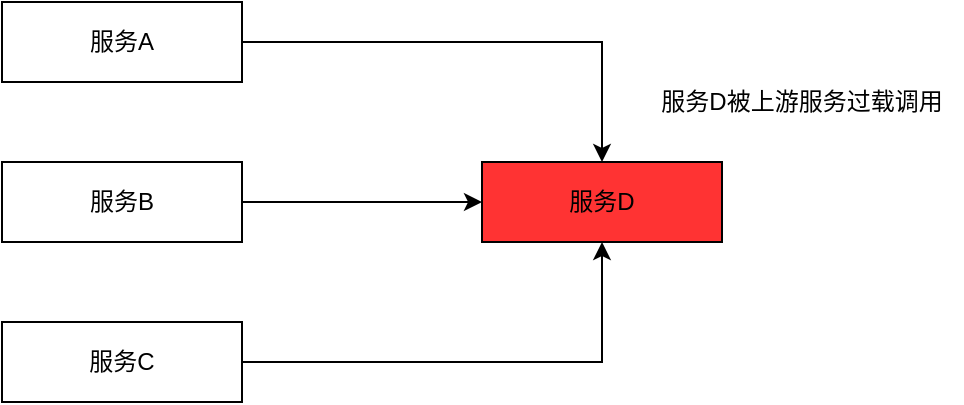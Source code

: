 <mxfile version="13.11.0" type="github">
  <diagram id="12nK50byTR9gr9GhN85a" name="Page-1">
    <mxGraphModel dx="1187" dy="595" grid="1" gridSize="10" guides="1" tooltips="1" connect="1" arrows="1" fold="1" page="1" pageScale="1" pageWidth="827" pageHeight="1169" math="0" shadow="0">
      <root>
        <mxCell id="0" />
        <mxCell id="1" parent="0" />
        <mxCell id="uRCW_eUn2eEL0gXrxuSR-5" style="edgeStyle=orthogonalEdgeStyle;rounded=0;orthogonalLoop=1;jettySize=auto;html=1;exitX=1;exitY=0.5;exitDx=0;exitDy=0;" edge="1" parent="1" source="uRCW_eUn2eEL0gXrxuSR-1" target="uRCW_eUn2eEL0gXrxuSR-4">
          <mxGeometry relative="1" as="geometry" />
        </mxCell>
        <mxCell id="uRCW_eUn2eEL0gXrxuSR-1" value="服务A" style="rounded=0;whiteSpace=wrap;html=1;" vertex="1" parent="1">
          <mxGeometry x="160" y="160" width="120" height="40" as="geometry" />
        </mxCell>
        <mxCell id="uRCW_eUn2eEL0gXrxuSR-6" style="edgeStyle=orthogonalEdgeStyle;rounded=0;orthogonalLoop=1;jettySize=auto;html=1;exitX=1;exitY=0.5;exitDx=0;exitDy=0;entryX=0;entryY=0.5;entryDx=0;entryDy=0;" edge="1" parent="1" source="uRCW_eUn2eEL0gXrxuSR-2" target="uRCW_eUn2eEL0gXrxuSR-4">
          <mxGeometry relative="1" as="geometry" />
        </mxCell>
        <mxCell id="uRCW_eUn2eEL0gXrxuSR-2" value="服务B" style="rounded=0;whiteSpace=wrap;html=1;" vertex="1" parent="1">
          <mxGeometry x="160" y="240" width="120" height="40" as="geometry" />
        </mxCell>
        <mxCell id="uRCW_eUn2eEL0gXrxuSR-7" style="edgeStyle=orthogonalEdgeStyle;rounded=0;orthogonalLoop=1;jettySize=auto;html=1;exitX=1;exitY=0.5;exitDx=0;exitDy=0;entryX=0.5;entryY=1;entryDx=0;entryDy=0;" edge="1" parent="1" source="uRCW_eUn2eEL0gXrxuSR-3" target="uRCW_eUn2eEL0gXrxuSR-4">
          <mxGeometry relative="1" as="geometry" />
        </mxCell>
        <mxCell id="uRCW_eUn2eEL0gXrxuSR-3" value="服务C" style="rounded=0;whiteSpace=wrap;html=1;" vertex="1" parent="1">
          <mxGeometry x="160" y="320" width="120" height="40" as="geometry" />
        </mxCell>
        <mxCell id="uRCW_eUn2eEL0gXrxuSR-4" value="服务D" style="rounded=0;whiteSpace=wrap;html=1;fillColor=#FF3333;" vertex="1" parent="1">
          <mxGeometry x="400" y="240" width="120" height="40" as="geometry" />
        </mxCell>
        <mxCell id="uRCW_eUn2eEL0gXrxuSR-9" value="服务D被上游服务过载调用" style="text;html=1;strokeColor=none;fillColor=none;align=center;verticalAlign=middle;whiteSpace=wrap;rounded=0;" vertex="1" parent="1">
          <mxGeometry x="480" y="200" width="160" height="20" as="geometry" />
        </mxCell>
      </root>
    </mxGraphModel>
  </diagram>
</mxfile>
